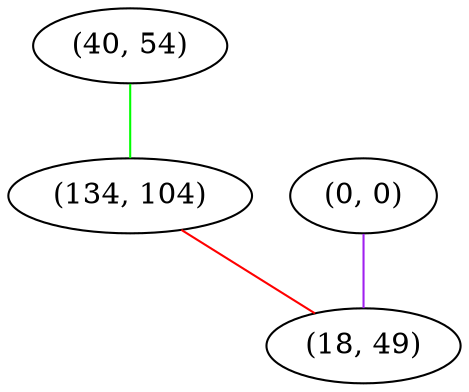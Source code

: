 graph "" {
"(40, 54)";
"(0, 0)";
"(134, 104)";
"(18, 49)";
"(40, 54)" -- "(134, 104)"  [color=green, key=0, weight=2];
"(0, 0)" -- "(18, 49)"  [color=purple, key=0, weight=4];
"(134, 104)" -- "(18, 49)"  [color=red, key=0, weight=1];
}
